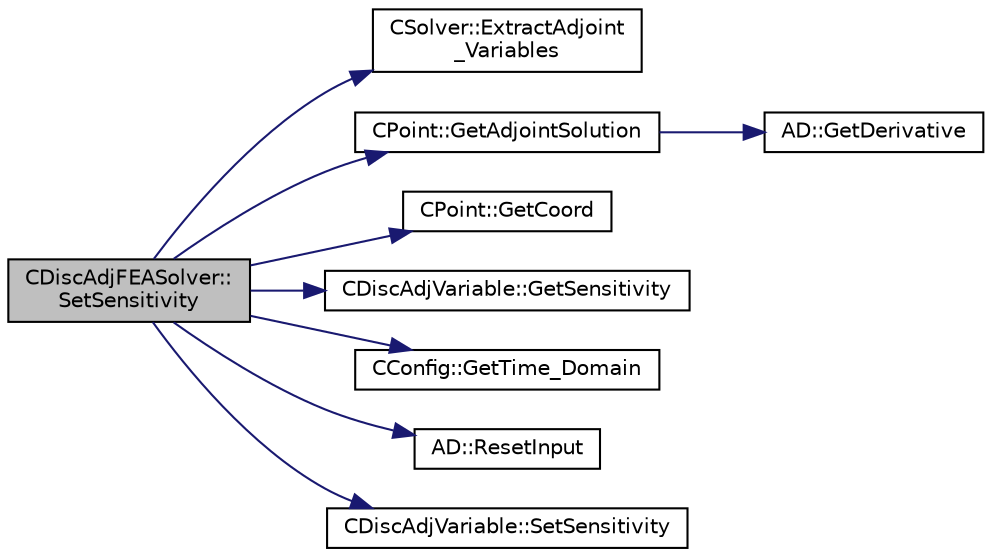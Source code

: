digraph "CDiscAdjFEASolver::SetSensitivity"
{
 // LATEX_PDF_SIZE
  edge [fontname="Helvetica",fontsize="10",labelfontname="Helvetica",labelfontsize="10"];
  node [fontname="Helvetica",fontsize="10",shape=record];
  rankdir="LR";
  Node1 [label="CDiscAdjFEASolver::\lSetSensitivity",height=0.2,width=0.4,color="black", fillcolor="grey75", style="filled", fontcolor="black",tooltip="Extract and set the geometrical sensitivity."];
  Node1 -> Node2 [color="midnightblue",fontsize="10",style="solid",fontname="Helvetica"];
  Node2 [label="CSolver::ExtractAdjoint\l_Variables",height=0.2,width=0.4,color="black", fillcolor="white", style="filled",URL="$classCSolver.html#ae262863cadabe18301545d1b480e1391",tooltip="A virtual member."];
  Node1 -> Node3 [color="midnightblue",fontsize="10",style="solid",fontname="Helvetica"];
  Node3 [label="CPoint::GetAdjointSolution",height=0.2,width=0.4,color="black", fillcolor="white", style="filled",URL="$classCPoint.html#aa09e2e52b5ca78828ec377e01016c663",tooltip="Get the adjoint values of the (geometric) coordinates."];
  Node3 -> Node4 [color="midnightblue",fontsize="10",style="solid",fontname="Helvetica"];
  Node4 [label="AD::GetDerivative",height=0.2,width=0.4,color="black", fillcolor="white", style="filled",URL="$namespaceAD.html#a305f38ce692ce2f4269c05a022fe2ff5",tooltip="Extracts the adjoint value at index."];
  Node1 -> Node5 [color="midnightblue",fontsize="10",style="solid",fontname="Helvetica"];
  Node5 [label="CPoint::GetCoord",height=0.2,width=0.4,color="black", fillcolor="white", style="filled",URL="$classCPoint.html#ab16c29dd03911529cd73bf467c313179",tooltip="Get the coordinates dor the control volume."];
  Node1 -> Node6 [color="midnightblue",fontsize="10",style="solid",fontname="Helvetica"];
  Node6 [label="CDiscAdjVariable::GetSensitivity",height=0.2,width=0.4,color="black", fillcolor="white", style="filled",URL="$classCDiscAdjVariable.html#a9fab1026cf06ae4dcaa583731be942b1",tooltip="Get the Sensitivity at the node."];
  Node1 -> Node7 [color="midnightblue",fontsize="10",style="solid",fontname="Helvetica"];
  Node7 [label="CConfig::GetTime_Domain",height=0.2,width=0.4,color="black", fillcolor="white", style="filled",URL="$classCConfig.html#a85d2e3cf43b77c63642c40c235b853f3",tooltip="Check if the multizone problem is solved for time domain."];
  Node1 -> Node8 [color="midnightblue",fontsize="10",style="solid",fontname="Helvetica"];
  Node8 [label="AD::ResetInput",height=0.2,width=0.4,color="black", fillcolor="white", style="filled",URL="$namespaceAD.html#a928aed2dfd714bc86ee7fa81571a98b4",tooltip="Reset the variable (set index to zero)."];
  Node1 -> Node9 [color="midnightblue",fontsize="10",style="solid",fontname="Helvetica"];
  Node9 [label="CDiscAdjVariable::SetSensitivity",height=0.2,width=0.4,color="black", fillcolor="white", style="filled",URL="$classCDiscAdjVariable.html#a9689b6cd9484bd386b681201a2ba4034",tooltip="Set the sensitivity at the node."];
}
